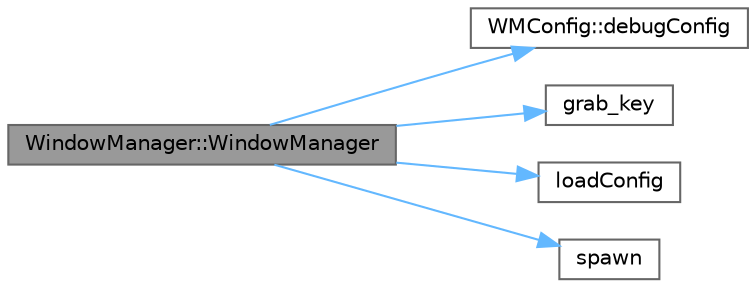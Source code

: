 digraph "WindowManager::WindowManager"
{
 // LATEX_PDF_SIZE
  bgcolor="transparent";
  edge [fontname=Helvetica,fontsize=10,labelfontname=Helvetica,labelfontsize=10];
  node [fontname=Helvetica,fontsize=10,shape=box,height=0.2,width=0.4];
  rankdir="LR";
  Node1 [id="Node000001",label="WindowManager::WindowManager",height=0.2,width=0.4,color="gray40", fillcolor="grey60", style="filled", fontcolor="black",tooltip="Constructs a new WindowManager instance."];
  Node1 -> Node2 [id="edge1_Node000001_Node000002",color="steelblue1",style="solid",tooltip=" "];
  Node2 [id="Node000002",label="WMConfig::debugConfig",height=0.2,width=0.4,color="grey40", fillcolor="white", style="filled",URL="$namespaceWMConfig.html#a8dff618f609eaac1f4a1ad722d21fad7",tooltip=" "];
  Node1 -> Node3 [id="edge2_Node000001_Node000003",color="steelblue1",style="solid",tooltip=" "];
  Node3 [id="Node000003",label="grab_key",height=0.2,width=0.4,color="grey40", fillcolor="white", style="filled",URL="$key_8h.html#a5f32436c8d62ad23dac4766401b3b450",tooltip="Grabs a key so that it will not be passed to other X clients."];
  Node1 -> Node4 [id="edge3_Node000001_Node000004",color="steelblue1",style="solid",tooltip=" "];
  Node4 [id="Node000004",label="loadConfig",height=0.2,width=0.4,color="grey40", fillcolor="white", style="filled",URL="$config_8cpp.html#adeb02e3cf4b470272f59f74f7ba517d5",tooltip=" "];
  Node1 -> Node5 [id="edge4_Node000001_Node000005",color="steelblue1",style="solid",tooltip=" "];
  Node5 [id="Node000005",label="spawn",height=0.2,width=0.4,color="grey40", fillcolor="white", style="filled",URL="$spawn_8h.html#a4302b3031ced54c6df8e67d11c6894e3",tooltip="Spawn a new process from a given string."];
}
